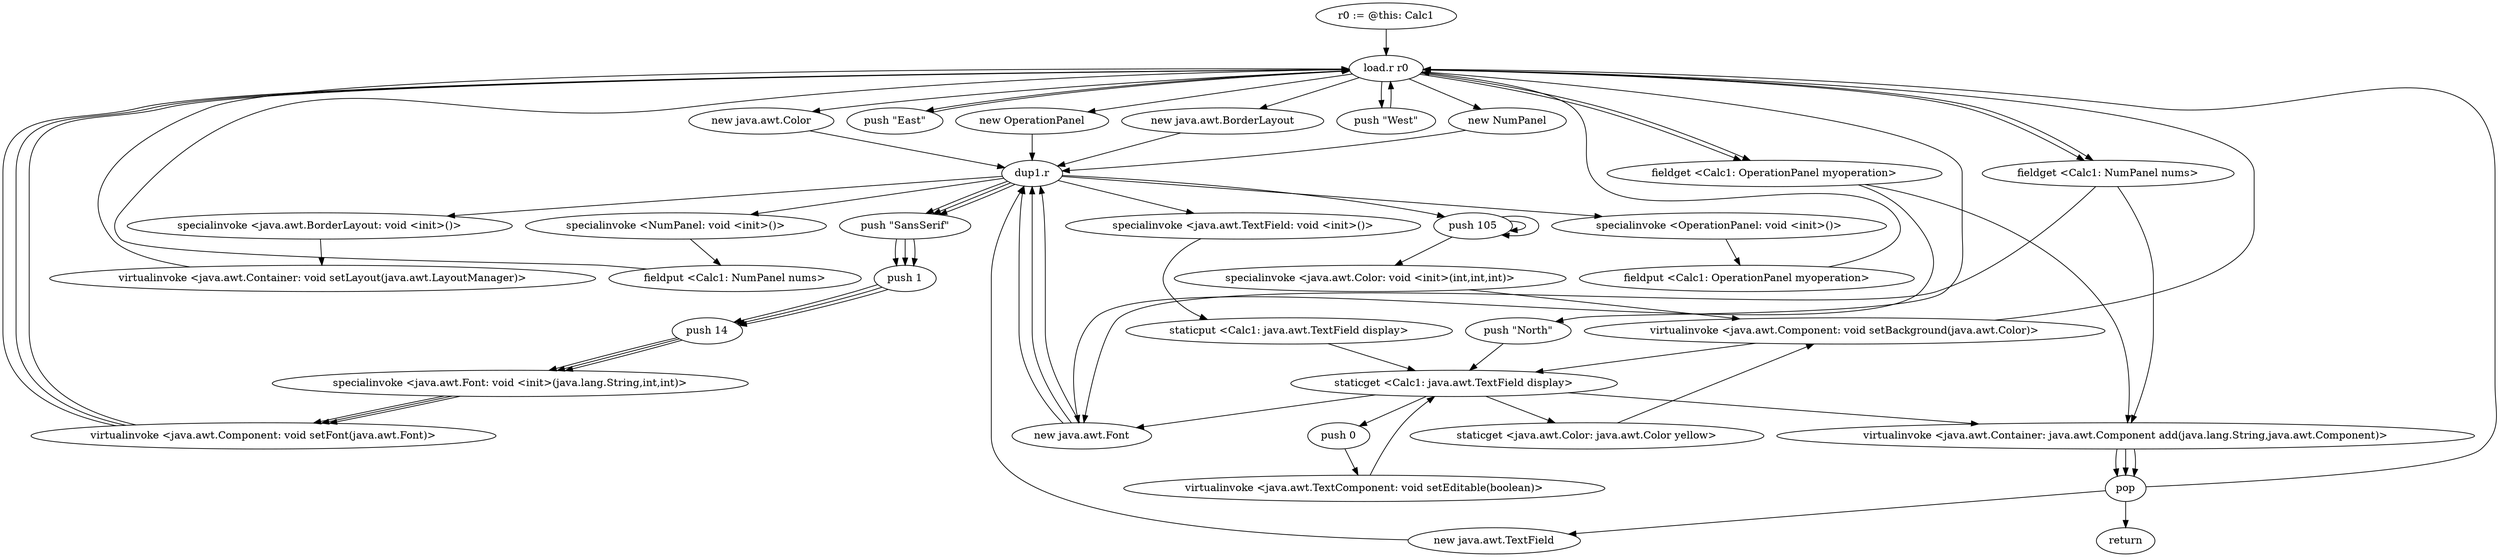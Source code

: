 digraph "" {
    "r0 := @this: Calc1"
    "load.r r0"
    "r0 := @this: Calc1"->"load.r r0";
    "new java.awt.BorderLayout"
    "load.r r0"->"new java.awt.BorderLayout";
    "dup1.r"
    "new java.awt.BorderLayout"->"dup1.r";
    "specialinvoke <java.awt.BorderLayout: void <init>()>"
    "dup1.r"->"specialinvoke <java.awt.BorderLayout: void <init>()>";
    "virtualinvoke <java.awt.Container: void setLayout(java.awt.LayoutManager)>"
    "specialinvoke <java.awt.BorderLayout: void <init>()>"->"virtualinvoke <java.awt.Container: void setLayout(java.awt.LayoutManager)>";
    "virtualinvoke <java.awt.Container: void setLayout(java.awt.LayoutManager)>"->"load.r r0";
    "new java.awt.Color"
    "load.r r0"->"new java.awt.Color";
    "new java.awt.Color"->"dup1.r";
    "push 105"
    "dup1.r"->"push 105";
    "push 105"->"push 105";
    "push 105"->"push 105";
    "specialinvoke <java.awt.Color: void <init>(int,int,int)>"
    "push 105"->"specialinvoke <java.awt.Color: void <init>(int,int,int)>";
    "virtualinvoke <java.awt.Component: void setBackground(java.awt.Color)>"
    "specialinvoke <java.awt.Color: void <init>(int,int,int)>"->"virtualinvoke <java.awt.Component: void setBackground(java.awt.Color)>";
    "virtualinvoke <java.awt.Component: void setBackground(java.awt.Color)>"->"load.r r0";
    "new OperationPanel"
    "load.r r0"->"new OperationPanel";
    "new OperationPanel"->"dup1.r";
    "specialinvoke <OperationPanel: void <init>()>"
    "dup1.r"->"specialinvoke <OperationPanel: void <init>()>";
    "fieldput <Calc1: OperationPanel myoperation>"
    "specialinvoke <OperationPanel: void <init>()>"->"fieldput <Calc1: OperationPanel myoperation>";
    "fieldput <Calc1: OperationPanel myoperation>"->"load.r r0";
    "fieldget <Calc1: OperationPanel myoperation>"
    "load.r r0"->"fieldget <Calc1: OperationPanel myoperation>";
    "new java.awt.Font"
    "fieldget <Calc1: OperationPanel myoperation>"->"new java.awt.Font";
    "new java.awt.Font"->"dup1.r";
    "push \"SansSerif\""
    "dup1.r"->"push \"SansSerif\"";
    "push 1"
    "push \"SansSerif\""->"push 1";
    "push 14"
    "push 1"->"push 14";
    "specialinvoke <java.awt.Font: void <init>(java.lang.String,int,int)>"
    "push 14"->"specialinvoke <java.awt.Font: void <init>(java.lang.String,int,int)>";
    "virtualinvoke <java.awt.Component: void setFont(java.awt.Font)>"
    "specialinvoke <java.awt.Font: void <init>(java.lang.String,int,int)>"->"virtualinvoke <java.awt.Component: void setFont(java.awt.Font)>";
    "virtualinvoke <java.awt.Component: void setFont(java.awt.Font)>"->"load.r r0";
    "push \"East\""
    "load.r r0"->"push \"East\"";
    "push \"East\""->"load.r r0";
    "load.r r0"->"fieldget <Calc1: OperationPanel myoperation>";
    "virtualinvoke <java.awt.Container: java.awt.Component add(java.lang.String,java.awt.Component)>"
    "fieldget <Calc1: OperationPanel myoperation>"->"virtualinvoke <java.awt.Container: java.awt.Component add(java.lang.String,java.awt.Component)>";
    "pop"
    "virtualinvoke <java.awt.Container: java.awt.Component add(java.lang.String,java.awt.Component)>"->"pop";
    "pop"->"load.r r0";
    "new NumPanel"
    "load.r r0"->"new NumPanel";
    "new NumPanel"->"dup1.r";
    "specialinvoke <NumPanel: void <init>()>"
    "dup1.r"->"specialinvoke <NumPanel: void <init>()>";
    "fieldput <Calc1: NumPanel nums>"
    "specialinvoke <NumPanel: void <init>()>"->"fieldput <Calc1: NumPanel nums>";
    "fieldput <Calc1: NumPanel nums>"->"load.r r0";
    "fieldget <Calc1: NumPanel nums>"
    "load.r r0"->"fieldget <Calc1: NumPanel nums>";
    "fieldget <Calc1: NumPanel nums>"->"new java.awt.Font";
    "new java.awt.Font"->"dup1.r";
    "dup1.r"->"push \"SansSerif\"";
    "push \"SansSerif\""->"push 1";
    "push 1"->"push 14";
    "push 14"->"specialinvoke <java.awt.Font: void <init>(java.lang.String,int,int)>";
    "specialinvoke <java.awt.Font: void <init>(java.lang.String,int,int)>"->"virtualinvoke <java.awt.Component: void setFont(java.awt.Font)>";
    "virtualinvoke <java.awt.Component: void setFont(java.awt.Font)>"->"load.r r0";
    "push \"West\""
    "load.r r0"->"push \"West\"";
    "push \"West\""->"load.r r0";
    "load.r r0"->"fieldget <Calc1: NumPanel nums>";
    "fieldget <Calc1: NumPanel nums>"->"virtualinvoke <java.awt.Container: java.awt.Component add(java.lang.String,java.awt.Component)>";
    "virtualinvoke <java.awt.Container: java.awt.Component add(java.lang.String,java.awt.Component)>"->"pop";
    "new java.awt.TextField"
    "pop"->"new java.awt.TextField";
    "new java.awt.TextField"->"dup1.r";
    "specialinvoke <java.awt.TextField: void <init>()>"
    "dup1.r"->"specialinvoke <java.awt.TextField: void <init>()>";
    "staticput <Calc1: java.awt.TextField display>"
    "specialinvoke <java.awt.TextField: void <init>()>"->"staticput <Calc1: java.awt.TextField display>";
    "staticget <Calc1: java.awt.TextField display>"
    "staticput <Calc1: java.awt.TextField display>"->"staticget <Calc1: java.awt.TextField display>";
    "push 0"
    "staticget <Calc1: java.awt.TextField display>"->"push 0";
    "virtualinvoke <java.awt.TextComponent: void setEditable(boolean)>"
    "push 0"->"virtualinvoke <java.awt.TextComponent: void setEditable(boolean)>";
    "virtualinvoke <java.awt.TextComponent: void setEditable(boolean)>"->"staticget <Calc1: java.awt.TextField display>";
    "staticget <java.awt.Color: java.awt.Color yellow>"
    "staticget <Calc1: java.awt.TextField display>"->"staticget <java.awt.Color: java.awt.Color yellow>";
    "staticget <java.awt.Color: java.awt.Color yellow>"->"virtualinvoke <java.awt.Component: void setBackground(java.awt.Color)>";
    "virtualinvoke <java.awt.Component: void setBackground(java.awt.Color)>"->"staticget <Calc1: java.awt.TextField display>";
    "staticget <Calc1: java.awt.TextField display>"->"new java.awt.Font";
    "new java.awt.Font"->"dup1.r";
    "dup1.r"->"push \"SansSerif\"";
    "push \"SansSerif\""->"push 1";
    "push 1"->"push 14";
    "push 14"->"specialinvoke <java.awt.Font: void <init>(java.lang.String,int,int)>";
    "specialinvoke <java.awt.Font: void <init>(java.lang.String,int,int)>"->"virtualinvoke <java.awt.Component: void setFont(java.awt.Font)>";
    "virtualinvoke <java.awt.Component: void setFont(java.awt.Font)>"->"load.r r0";
    "push \"North\""
    "load.r r0"->"push \"North\"";
    "push \"North\""->"staticget <Calc1: java.awt.TextField display>";
    "staticget <Calc1: java.awt.TextField display>"->"virtualinvoke <java.awt.Container: java.awt.Component add(java.lang.String,java.awt.Component)>";
    "virtualinvoke <java.awt.Container: java.awt.Component add(java.lang.String,java.awt.Component)>"->"pop";
    "return"
    "pop"->"return";
}
